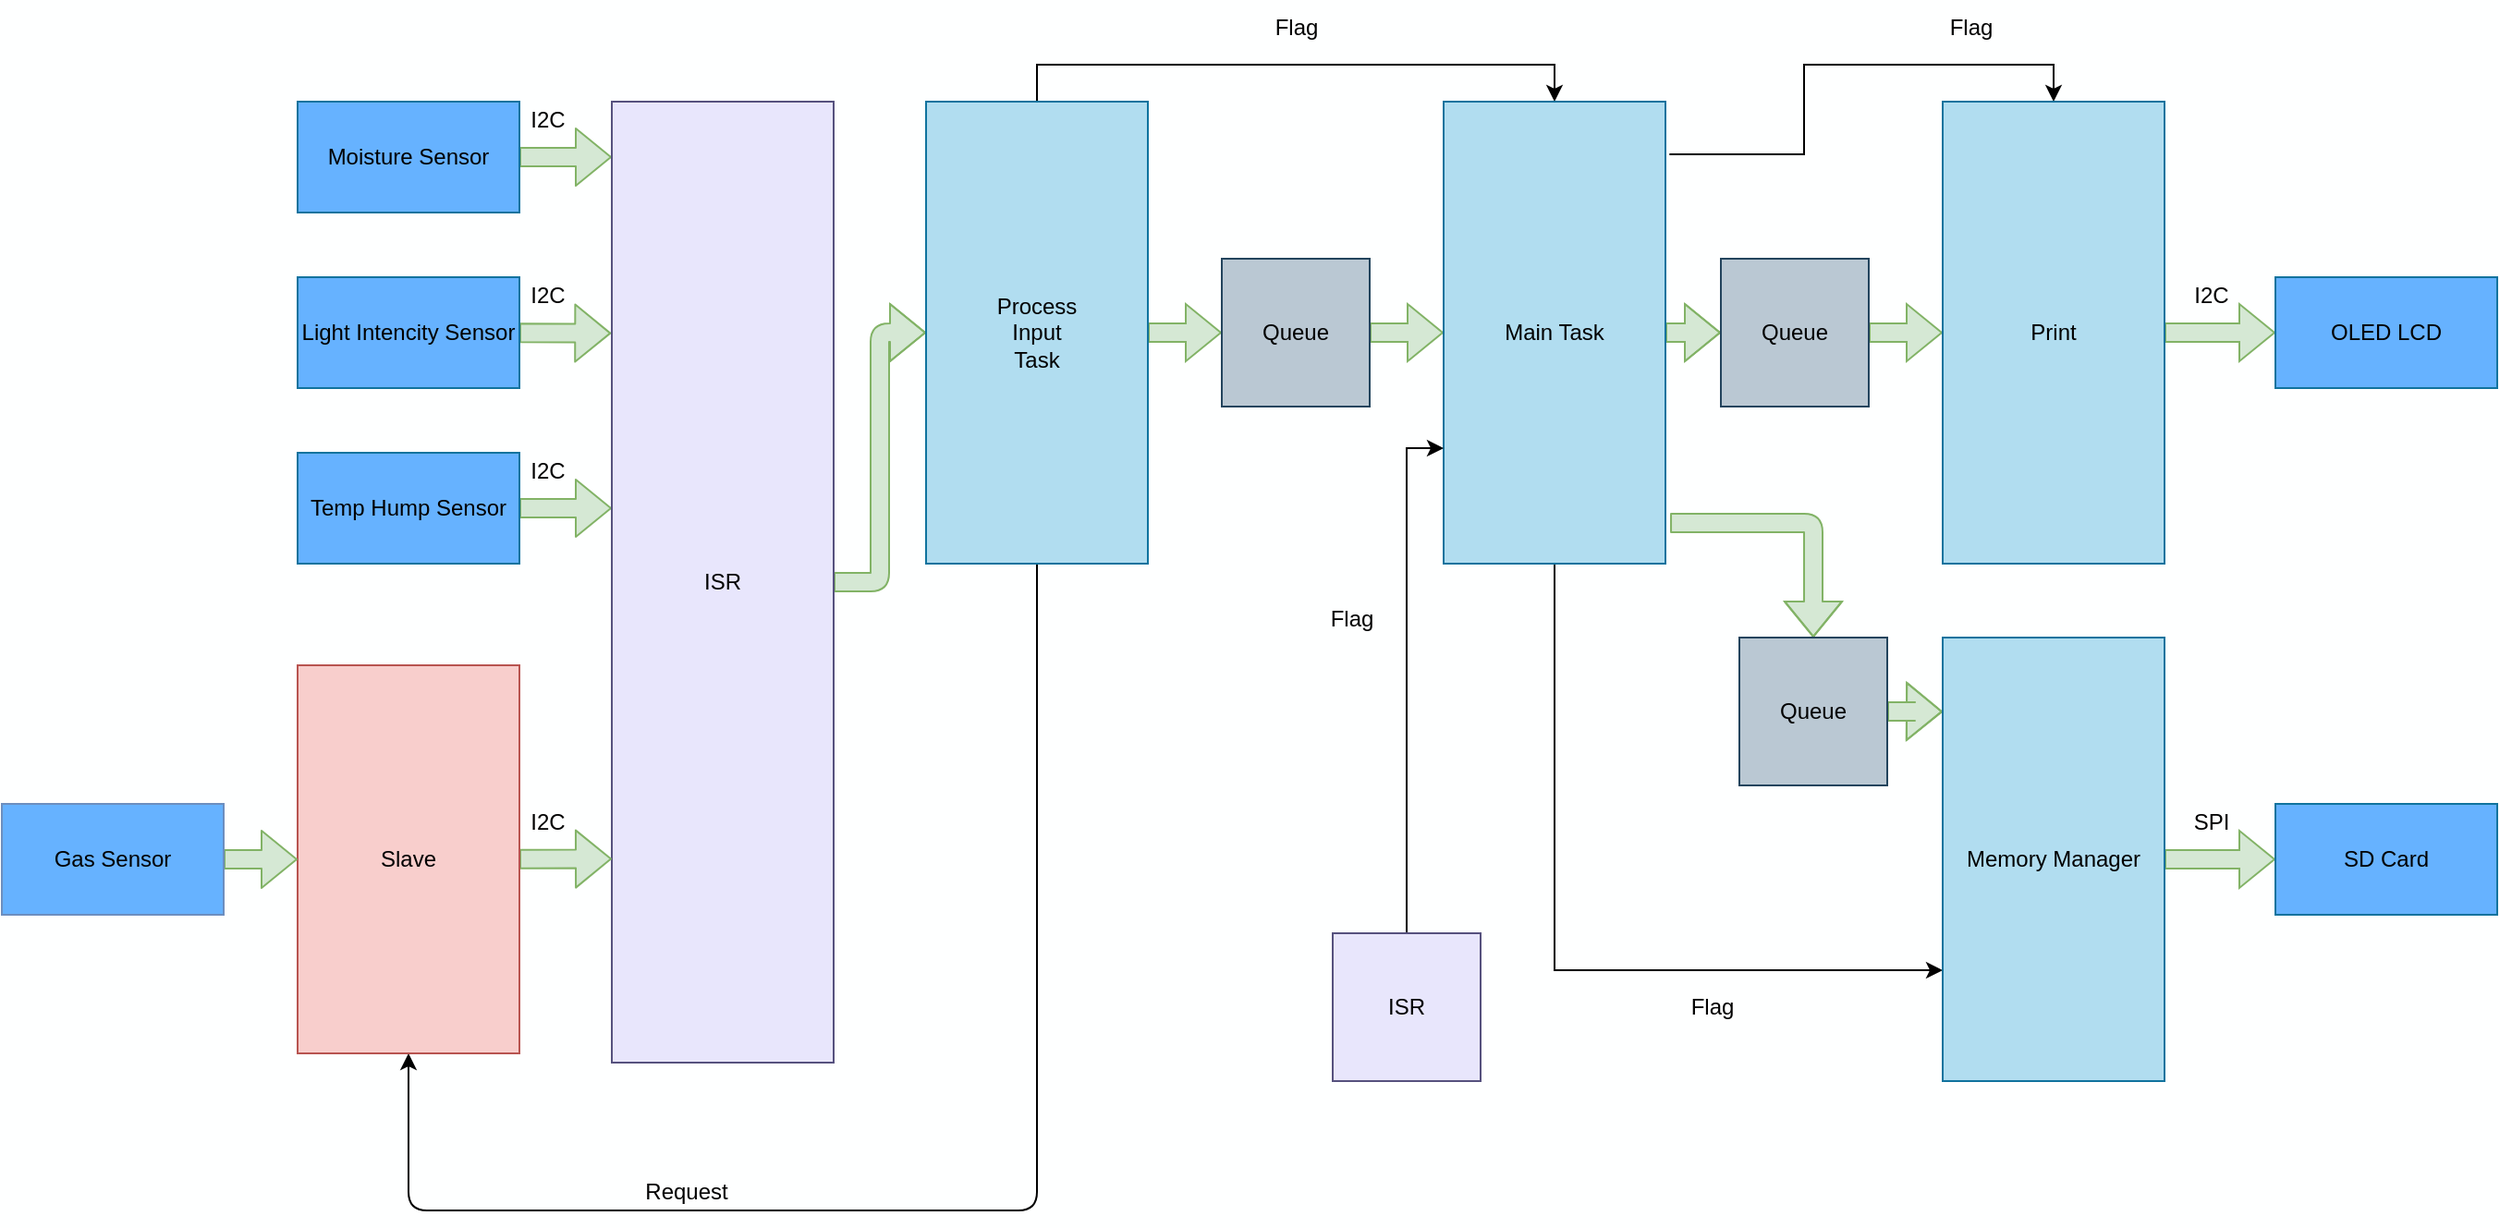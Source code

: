 <mxfile>
    <diagram id="_X475QoWH7fdx7c1G530" name="DataFlow">
        <mxGraphModel dx="872" dy="853" grid="1" gridSize="10" guides="1" tooltips="1" connect="1" arrows="1" fold="1" page="1" pageScale="1" pageWidth="850" pageHeight="1100" background="#FEFFFf" math="1" shadow="0">
            <root>
                <mxCell id="0"/>
                <mxCell id="1" parent="0"/>
                <mxCell id="4" style="edgeStyle=none;html=1;shape=flexArrow;fillColor=#d5e8d4;strokeColor=#82b366;" edge="1" parent="1" source="v1raB9KrmGb_wsNSN5XX-1">
                    <mxGeometry relative="1" as="geometry">
                        <mxPoint x="510" y="180" as="targetPoint"/>
                    </mxGeometry>
                </mxCell>
                <mxCell id="v1raB9KrmGb_wsNSN5XX-1" value="Moisture Sensor" style="rounded=0;whiteSpace=wrap;html=1;fillColor=#66B2FF;strokeColor=#10739e;" parent="1" vertex="1">
                    <mxGeometry x="340" y="150" width="120" height="60" as="geometry"/>
                </mxCell>
                <mxCell id="5" style="edgeStyle=none;html=1;entryX=-0.003;entryY=0.241;entryDx=0;entryDy=0;entryPerimeter=0;shape=flexArrow;fillColor=#d5e8d4;strokeColor=#82b366;" edge="1" parent="1" source="v1raB9KrmGb_wsNSN5XX-2" target="v1raB9KrmGb_wsNSN5XX-4">
                    <mxGeometry relative="1" as="geometry"/>
                </mxCell>
                <mxCell id="v1raB9KrmGb_wsNSN5XX-2" value="Light Intencity Sensor" style="rounded=0;whiteSpace=wrap;html=1;fillColor=#66B2FF;strokeColor=#10739e;" parent="1" vertex="1">
                    <mxGeometry x="340" y="245" width="120" height="60" as="geometry"/>
                </mxCell>
                <mxCell id="6" style="edgeStyle=none;html=1;entryX=0;entryY=0.423;entryDx=0;entryDy=0;entryPerimeter=0;shape=flexArrow;fillColor=#d5e8d4;strokeColor=#82b366;" edge="1" parent="1" source="v1raB9KrmGb_wsNSN5XX-3" target="v1raB9KrmGb_wsNSN5XX-4">
                    <mxGeometry relative="1" as="geometry"/>
                </mxCell>
                <mxCell id="v1raB9KrmGb_wsNSN5XX-3" value="Temp Hump Sensor" style="rounded=0;whiteSpace=wrap;html=1;fillColor=#66B2FF;strokeColor=#10739e;" parent="1" vertex="1">
                    <mxGeometry x="340" y="340" width="120" height="60" as="geometry"/>
                </mxCell>
                <mxCell id="21" style="edgeStyle=orthogonalEdgeStyle;shape=flexArrow;html=1;entryX=0;entryY=0.5;entryDx=0;entryDy=0;fillColor=#d5e8d4;strokeColor=#82b366;" edge="1" parent="1" source="v1raB9KrmGb_wsNSN5XX-4" target="v1raB9KrmGb_wsNSN5XX-5">
                    <mxGeometry relative="1" as="geometry"/>
                </mxCell>
                <mxCell id="v1raB9KrmGb_wsNSN5XX-4" value="ISR" style="rounded=0;whiteSpace=wrap;html=1;fillColor=#E8E6FC;strokeColor=#56517e;" parent="1" vertex="1">
                    <mxGeometry x="510" y="150" width="120" height="520" as="geometry"/>
                </mxCell>
                <mxCell id="v1raB9KrmGb_wsNSN5XX-11" style="edgeStyle=orthogonalEdgeStyle;shape=flexArrow;rounded=0;orthogonalLoop=1;jettySize=auto;html=1;entryX=0;entryY=0.5;entryDx=0;entryDy=0;fillColor=#d5e8d4;strokeColor=#82b366;" parent="1" source="v1raB9KrmGb_wsNSN5XX-5" target="v1raB9KrmGb_wsNSN5XX-10" edge="1">
                    <mxGeometry relative="1" as="geometry"/>
                </mxCell>
                <mxCell id="v1raB9KrmGb_wsNSN5XX-14" style="rounded=0;orthogonalLoop=1;jettySize=auto;html=1;entryX=0.5;entryY=0;entryDx=0;entryDy=0;exitX=0.5;exitY=0;exitDx=0;exitDy=0;edgeStyle=orthogonalEdgeStyle;" parent="1" source="v1raB9KrmGb_wsNSN5XX-5" target="v1raB9KrmGb_wsNSN5XX-12" edge="1">
                    <mxGeometry relative="1" as="geometry">
                        <mxPoint x="690" y="130" as="sourcePoint"/>
                    </mxGeometry>
                </mxCell>
                <mxCell id="10" style="edgeStyle=none;html=1;entryX=0.5;entryY=1;entryDx=0;entryDy=0;" edge="1" parent="1" source="v1raB9KrmGb_wsNSN5XX-5" target="3">
                    <mxGeometry relative="1" as="geometry">
                        <Array as="points">
                            <mxPoint x="740" y="750"/>
                            <mxPoint x="400" y="750"/>
                        </Array>
                    </mxGeometry>
                </mxCell>
                <mxCell id="v1raB9KrmGb_wsNSN5XX-5" value="Process&lt;br&gt;Input&lt;br&gt;Task" style="rounded=0;whiteSpace=wrap;html=1;fillColor=#b1ddf0;strokeColor=#10739e;" parent="1" vertex="1">
                    <mxGeometry x="680" y="150" width="120" height="250" as="geometry"/>
                </mxCell>
                <mxCell id="v1raB9KrmGb_wsNSN5XX-13" style="edgeStyle=orthogonalEdgeStyle;shape=flexArrow;rounded=0;orthogonalLoop=1;jettySize=auto;html=1;entryX=0;entryY=0.5;entryDx=0;entryDy=0;fillColor=#d5e8d4;strokeColor=#82b366;" parent="1" source="v1raB9KrmGb_wsNSN5XX-10" target="v1raB9KrmGb_wsNSN5XX-12" edge="1">
                    <mxGeometry relative="1" as="geometry"/>
                </mxCell>
                <mxCell id="v1raB9KrmGb_wsNSN5XX-10" value="Queue" style="whiteSpace=wrap;html=1;aspect=fixed;fillColor=#bac8d3;strokeColor=#23445d;" parent="1" vertex="1">
                    <mxGeometry x="840" y="235" width="80" height="80" as="geometry"/>
                </mxCell>
                <mxCell id="v1raB9KrmGb_wsNSN5XX-18" style="edgeStyle=orthogonalEdgeStyle;rounded=0;orthogonalLoop=1;jettySize=auto;html=1;entryX=0;entryY=0.5;entryDx=0;entryDy=0;shape=flexArrow;fillColor=#d5e8d4;strokeColor=#82b366;" parent="1" source="v1raB9KrmGb_wsNSN5XX-12" target="v1raB9KrmGb_wsNSN5XX-17" edge="1">
                    <mxGeometry relative="1" as="geometry"/>
                </mxCell>
                <mxCell id="v1raB9KrmGb_wsNSN5XX-23" style="edgeStyle=orthogonalEdgeStyle;rounded=0;orthogonalLoop=1;jettySize=auto;html=1;exitX=1.018;exitY=0.114;exitDx=0;exitDy=0;entryX=0.5;entryY=0;entryDx=0;entryDy=0;exitPerimeter=0;" parent="1" source="v1raB9KrmGb_wsNSN5XX-12" target="v1raB9KrmGb_wsNSN5XX-19" edge="1">
                    <mxGeometry relative="1" as="geometry"/>
                </mxCell>
                <mxCell id="btclsy9XEPftEb0hebSR-1" style="edgeStyle=orthogonalEdgeStyle;rounded=0;orthogonalLoop=1;jettySize=auto;html=1;entryX=0;entryY=0.75;entryDx=0;entryDy=0;" parent="1" source="v1raB9KrmGb_wsNSN5XX-12" target="v1raB9KrmGb_wsNSN5XX-29" edge="1">
                    <mxGeometry relative="1" as="geometry">
                        <Array as="points">
                            <mxPoint x="1020" y="620"/>
                        </Array>
                    </mxGeometry>
                </mxCell>
                <mxCell id="20" style="edgeStyle=orthogonalEdgeStyle;shape=flexArrow;html=1;entryX=0.5;entryY=0;entryDx=0;entryDy=0;exitX=1.021;exitY=0.912;exitDx=0;exitDy=0;exitPerimeter=0;fillColor=#d5e8d4;strokeColor=#82b366;" edge="1" parent="1" source="v1raB9KrmGb_wsNSN5XX-12" target="v1raB9KrmGb_wsNSN5XX-27">
                    <mxGeometry relative="1" as="geometry"/>
                </mxCell>
                <mxCell id="v1raB9KrmGb_wsNSN5XX-12" value="Main Task" style="rounded=0;whiteSpace=wrap;html=1;fillColor=#b1ddf0;strokeColor=#10739e;" parent="1" vertex="1">
                    <mxGeometry x="960" y="150" width="120" height="250" as="geometry"/>
                </mxCell>
                <mxCell id="v1raB9KrmGb_wsNSN5XX-15" value="Flag" style="text;html=1;align=center;verticalAlign=middle;resizable=0;points=[];autosize=1;strokeColor=none;fillColor=none;" parent="1" vertex="1">
                    <mxGeometry x="855" y="95" width="50" height="30" as="geometry"/>
                </mxCell>
                <mxCell id="v1raB9KrmGb_wsNSN5XX-33" style="edgeStyle=orthogonalEdgeStyle;rounded=0;orthogonalLoop=1;jettySize=auto;html=1;entryX=0;entryY=0.75;entryDx=0;entryDy=0;" parent="1" source="v1raB9KrmGb_wsNSN5XX-16" target="v1raB9KrmGb_wsNSN5XX-12" edge="1">
                    <mxGeometry relative="1" as="geometry">
                        <Array as="points">
                            <mxPoint x="940" y="480"/>
                            <mxPoint x="940" y="338"/>
                        </Array>
                    </mxGeometry>
                </mxCell>
                <mxCell id="v1raB9KrmGb_wsNSN5XX-16" value="ISR" style="whiteSpace=wrap;html=1;aspect=fixed;fillColor=#E8E6FC;strokeColor=#56517e;" parent="1" vertex="1">
                    <mxGeometry x="900" y="600" width="80" height="80" as="geometry"/>
                </mxCell>
                <mxCell id="v1raB9KrmGb_wsNSN5XX-20" style="edgeStyle=orthogonalEdgeStyle;shape=flexArrow;rounded=0;orthogonalLoop=1;jettySize=auto;html=1;entryX=0;entryY=0.5;entryDx=0;entryDy=0;fillColor=#d5e8d4;strokeColor=#82b366;" parent="1" source="v1raB9KrmGb_wsNSN5XX-17" target="v1raB9KrmGb_wsNSN5XX-19" edge="1">
                    <mxGeometry relative="1" as="geometry"/>
                </mxCell>
                <mxCell id="v1raB9KrmGb_wsNSN5XX-17" value="Queue" style="whiteSpace=wrap;html=1;aspect=fixed;fillColor=#bac8d3;strokeColor=#23445d;" parent="1" vertex="1">
                    <mxGeometry x="1110" y="235" width="80" height="80" as="geometry"/>
                </mxCell>
                <mxCell id="v1raB9KrmGb_wsNSN5XX-22" style="edgeStyle=orthogonalEdgeStyle;shape=flexArrow;rounded=0;orthogonalLoop=1;jettySize=auto;html=1;entryX=0;entryY=0.5;entryDx=0;entryDy=0;fillColor=#d5e8d4;strokeColor=#82b366;" parent="1" source="v1raB9KrmGb_wsNSN5XX-19" target="v1raB9KrmGb_wsNSN5XX-21" edge="1">
                    <mxGeometry relative="1" as="geometry"/>
                </mxCell>
                <mxCell id="v1raB9KrmGb_wsNSN5XX-19" value="Print" style="rounded=0;whiteSpace=wrap;html=1;fillColor=#b1ddf0;strokeColor=#10739e;" parent="1" vertex="1">
                    <mxGeometry x="1230" y="150" width="120" height="250" as="geometry"/>
                </mxCell>
                <mxCell id="v1raB9KrmGb_wsNSN5XX-21" value="OLED LCD" style="rounded=0;whiteSpace=wrap;html=1;fillColor=#66B2FF;strokeColor=#10739e;" parent="1" vertex="1">
                    <mxGeometry x="1410" y="245" width="120" height="60" as="geometry"/>
                </mxCell>
                <mxCell id="v1raB9KrmGb_wsNSN5XX-24" value="Flag" style="text;html=1;align=center;verticalAlign=middle;resizable=0;points=[];autosize=1;strokeColor=none;fillColor=none;" parent="1" vertex="1">
                    <mxGeometry x="1220" y="95" width="50" height="30" as="geometry"/>
                </mxCell>
                <mxCell id="19" style="edgeStyle=orthogonalEdgeStyle;html=1;entryX=0;entryY=0.167;entryDx=0;entryDy=0;entryPerimeter=0;shape=flexArrow;fillColor=#d5e8d4;strokeColor=#82b366;" edge="1" parent="1" source="v1raB9KrmGb_wsNSN5XX-27" target="v1raB9KrmGb_wsNSN5XX-29">
                    <mxGeometry relative="1" as="geometry"/>
                </mxCell>
                <mxCell id="v1raB9KrmGb_wsNSN5XX-27" value="Queue" style="whiteSpace=wrap;html=1;aspect=fixed;fillColor=#bac8d3;strokeColor=#23445d;" parent="1" vertex="1">
                    <mxGeometry x="1120" y="440" width="80" height="80" as="geometry"/>
                </mxCell>
                <mxCell id="v1raB9KrmGb_wsNSN5XX-36" style="edgeStyle=orthogonalEdgeStyle;rounded=0;orthogonalLoop=1;jettySize=auto;html=1;entryX=0;entryY=0.5;entryDx=0;entryDy=0;shape=flexArrow;fillColor=#d5e8d4;strokeColor=#82b366;" parent="1" source="v1raB9KrmGb_wsNSN5XX-29" target="v1raB9KrmGb_wsNSN5XX-35" edge="1">
                    <mxGeometry relative="1" as="geometry"/>
                </mxCell>
                <mxCell id="v1raB9KrmGb_wsNSN5XX-29" value="Memory Manager" style="rounded=0;whiteSpace=wrap;html=1;fillColor=#b1ddf0;strokeColor=#10739e;" parent="1" vertex="1">
                    <mxGeometry x="1230" y="440" width="120" height="240" as="geometry"/>
                </mxCell>
                <mxCell id="v1raB9KrmGb_wsNSN5XX-32" value="Flag" style="text;html=1;align=center;verticalAlign=middle;resizable=0;points=[];autosize=1;strokeColor=none;fillColor=none;" parent="1" vertex="1">
                    <mxGeometry x="1080" y="625" width="50" height="30" as="geometry"/>
                </mxCell>
                <mxCell id="v1raB9KrmGb_wsNSN5XX-34" value="Flag" style="text;html=1;align=center;verticalAlign=middle;resizable=0;points=[];autosize=1;strokeColor=none;fillColor=none;" parent="1" vertex="1">
                    <mxGeometry x="885" y="415" width="50" height="30" as="geometry"/>
                </mxCell>
                <mxCell id="v1raB9KrmGb_wsNSN5XX-35" value="SD Card" style="rounded=0;whiteSpace=wrap;html=1;fillColor=#66B2FF;strokeColor=#10739e;" parent="1" vertex="1">
                    <mxGeometry x="1410" y="530" width="120" height="60" as="geometry"/>
                </mxCell>
                <mxCell id="7" style="edgeStyle=none;html=1;entryX=0;entryY=0.788;entryDx=0;entryDy=0;entryPerimeter=0;shape=flexArrow;fillColor=#d5e8d4;strokeColor=#82b366;" edge="1" parent="1" source="3" target="v1raB9KrmGb_wsNSN5XX-4">
                    <mxGeometry relative="1" as="geometry"/>
                </mxCell>
                <mxCell id="3" value="Slave" style="rounded=0;whiteSpace=wrap;html=1;fillColor=#f8cecc;strokeColor=#b85450;" vertex="1" parent="1">
                    <mxGeometry x="340" y="455" width="120" height="210" as="geometry"/>
                </mxCell>
                <mxCell id="9" style="edgeStyle=none;shape=flexArrow;html=1;entryX=0;entryY=0.5;entryDx=0;entryDy=0;fillColor=#d5e8d4;strokeColor=#82b366;" edge="1" parent="1" source="8" target="3">
                    <mxGeometry relative="1" as="geometry"/>
                </mxCell>
                <mxCell id="8" value="Gas Sensor" style="rounded=0;whiteSpace=wrap;html=1;fillColor=#66B2FF;strokeColor=#6c8ebf;" vertex="1" parent="1">
                    <mxGeometry x="180" y="530" width="120" height="60" as="geometry"/>
                </mxCell>
                <mxCell id="11" value="Request" style="text;html=1;align=center;verticalAlign=middle;resizable=0;points=[];autosize=1;strokeColor=none;fillColor=none;" vertex="1" parent="1">
                    <mxGeometry x="520" y="730" width="60" height="20" as="geometry"/>
                </mxCell>
                <mxCell id="12" value="I2C" style="text;html=1;align=center;verticalAlign=middle;resizable=0;points=[];autosize=1;strokeColor=none;fillColor=none;" vertex="1" parent="1">
                    <mxGeometry x="460" y="150" width="30" height="20" as="geometry"/>
                </mxCell>
                <mxCell id="13" value="I2C" style="text;html=1;align=center;verticalAlign=middle;resizable=0;points=[];autosize=1;strokeColor=none;fillColor=none;" vertex="1" parent="1">
                    <mxGeometry x="460" y="245" width="30" height="20" as="geometry"/>
                </mxCell>
                <mxCell id="14" value="I2C" style="text;html=1;align=center;verticalAlign=middle;resizable=0;points=[];autosize=1;strokeColor=none;fillColor=none;" vertex="1" parent="1">
                    <mxGeometry x="460" y="340" width="30" height="20" as="geometry"/>
                </mxCell>
                <mxCell id="15" value="I2C" style="text;html=1;align=center;verticalAlign=middle;resizable=0;points=[];autosize=1;strokeColor=none;fillColor=none;" vertex="1" parent="1">
                    <mxGeometry x="460" y="530" width="30" height="20" as="geometry"/>
                </mxCell>
                <mxCell id="16" value="I2C" style="text;html=1;align=center;verticalAlign=middle;resizable=0;points=[];autosize=1;strokeColor=none;fillColor=none;" vertex="1" parent="1">
                    <mxGeometry x="1360" y="245" width="30" height="20" as="geometry"/>
                </mxCell>
                <mxCell id="17" value="SPI" style="text;html=1;align=center;verticalAlign=middle;resizable=0;points=[];autosize=1;strokeColor=none;fillColor=none;" vertex="1" parent="1">
                    <mxGeometry x="1360" y="530" width="30" height="20" as="geometry"/>
                </mxCell>
            </root>
        </mxGraphModel>
    </diagram>
    <diagram id="zZgR55YrFM-X1n1qM4Vr" name="HighLevel">
        <mxGraphModel dx="741" dy="725" grid="1" gridSize="10" guides="1" tooltips="1" connect="1" arrows="1" fold="1" page="1" pageScale="1" pageWidth="850" pageHeight="1100" math="0" shadow="0">
            <root>
                <mxCell id="Kr6o0Fue2KWNoSy5yeJq-0"/>
                <mxCell id="Kr6o0Fue2KWNoSy5yeJq-1" parent="Kr6o0Fue2KWNoSy5yeJq-0"/>
                <mxCell id="Kr6o0Fue2KWNoSy5yeJq-2" value="" style="ellipse;whiteSpace=wrap;html=1;aspect=fixed;fillColor=#1ba1e2;fontColor=#ffffff;strokeColor=#006EAF;" vertex="1" parent="Kr6o0Fue2KWNoSy5yeJq-1">
                    <mxGeometry x="200" y="120" width="470" height="470" as="geometry"/>
                </mxCell>
                <mxCell id="Kr6o0Fue2KWNoSy5yeJq-7" style="html=1;entryX=0;entryY=0.5;entryDx=0;entryDy=0;exitX=1;exitY=0.5;exitDx=0;exitDy=0;" edge="1" parent="Kr6o0Fue2KWNoSy5yeJq-1" source="Kr6o0Fue2KWNoSy5yeJq-3" target="Kr6o0Fue2KWNoSy5yeJq-5">
                    <mxGeometry relative="1" as="geometry"/>
                </mxCell>
                <mxCell id="Kr6o0Fue2KWNoSy5yeJq-8" style="html=1;entryX=0;entryY=0.5;entryDx=0;entryDy=0;exitX=1;exitY=0.5;exitDx=0;exitDy=0;" edge="1" parent="Kr6o0Fue2KWNoSy5yeJq-1" source="Kr6o0Fue2KWNoSy5yeJq-3" target="Kr6o0Fue2KWNoSy5yeJq-6">
                    <mxGeometry relative="1" as="geometry"/>
                </mxCell>
                <mxCell id="Kr6o0Fue2KWNoSy5yeJq-3" value="Application" style="rounded=0;whiteSpace=wrap;html=1;" vertex="1" parent="Kr6o0Fue2KWNoSy5yeJq-1">
                    <mxGeometry x="370" y="320" width="102.5" height="50" as="geometry"/>
                </mxCell>
                <mxCell id="Kr6o0Fue2KWNoSy5yeJq-20" style="edgeStyle=none;html=1;entryX=0;entryY=0.5;entryDx=0;entryDy=0;" edge="1" parent="Kr6o0Fue2KWNoSy5yeJq-1" source="Kr6o0Fue2KWNoSy5yeJq-5" target="Kr6o0Fue2KWNoSy5yeJq-17">
                    <mxGeometry relative="1" as="geometry"/>
                </mxCell>
                <mxCell id="Kr6o0Fue2KWNoSy5yeJq-5" value="PrintOLED" style="rounded=0;whiteSpace=wrap;html=1;" vertex="1" parent="Kr6o0Fue2KWNoSy5yeJq-1">
                    <mxGeometry x="500" y="230" width="102.5" height="50" as="geometry"/>
                </mxCell>
                <mxCell id="Kr6o0Fue2KWNoSy5yeJq-19" style="edgeStyle=none;html=1;entryX=0;entryY=0.5;entryDx=0;entryDy=0;" edge="1" parent="Kr6o0Fue2KWNoSy5yeJq-1" source="Kr6o0Fue2KWNoSy5yeJq-6" target="Kr6o0Fue2KWNoSy5yeJq-18">
                    <mxGeometry relative="1" as="geometry"/>
                </mxCell>
                <mxCell id="Kr6o0Fue2KWNoSy5yeJq-6" value="MemMgr" style="rounded=0;whiteSpace=wrap;html=1;" vertex="1" parent="Kr6o0Fue2KWNoSy5yeJq-1">
                    <mxGeometry x="500" y="430" width="102.5" height="50" as="geometry"/>
                </mxCell>
                <mxCell id="Kr6o0Fue2KWNoSy5yeJq-11" style="edgeStyle=none;html=1;entryX=0;entryY=0.5;entryDx=0;entryDy=0;" edge="1" parent="Kr6o0Fue2KWNoSy5yeJq-1" source="Kr6o0Fue2KWNoSy5yeJq-10" target="Kr6o0Fue2KWNoSy5yeJq-3">
                    <mxGeometry relative="1" as="geometry"/>
                </mxCell>
                <mxCell id="Kr6o0Fue2KWNoSy5yeJq-10" value="Process Input" style="rounded=0;whiteSpace=wrap;html=1;" vertex="1" parent="Kr6o0Fue2KWNoSy5yeJq-1">
                    <mxGeometry x="230" y="320" width="102.5" height="50" as="geometry"/>
                </mxCell>
                <mxCell id="Kr6o0Fue2KWNoSy5yeJq-23" style="edgeStyle=none;html=1;entryX=0;entryY=0.25;entryDx=0;entryDy=0;" edge="1" parent="Kr6o0Fue2KWNoSy5yeJq-1" source="Kr6o0Fue2KWNoSy5yeJq-13" target="Kr6o0Fue2KWNoSy5yeJq-10">
                    <mxGeometry relative="1" as="geometry"/>
                </mxCell>
                <mxCell id="Kr6o0Fue2KWNoSy5yeJq-13" value="Moisture Sensor" style="rounded=0;whiteSpace=wrap;html=1;fillColor=#d5e8d4;strokeColor=#82b366;" vertex="1" parent="Kr6o0Fue2KWNoSy5yeJq-1">
                    <mxGeometry x="70" y="210" width="102.5" height="50" as="geometry"/>
                </mxCell>
                <mxCell id="Kr6o0Fue2KWNoSy5yeJq-24" style="edgeStyle=none;html=1;entryX=0;entryY=0.413;entryDx=0;entryDy=0;entryPerimeter=0;" edge="1" parent="Kr6o0Fue2KWNoSy5yeJq-1" source="Kr6o0Fue2KWNoSy5yeJq-14" target="Kr6o0Fue2KWNoSy5yeJq-10">
                    <mxGeometry relative="1" as="geometry"/>
                </mxCell>
                <mxCell id="Kr6o0Fue2KWNoSy5yeJq-14" value="Light Intencity Sensor" style="rounded=0;whiteSpace=wrap;html=1;fillColor=#d5e8d4;strokeColor=#82b366;" vertex="1" parent="Kr6o0Fue2KWNoSy5yeJq-1">
                    <mxGeometry x="40" y="280" width="102.5" height="50" as="geometry"/>
                </mxCell>
                <mxCell id="Kr6o0Fue2KWNoSy5yeJq-25" style="edgeStyle=none;html=1;entryX=-0.003;entryY=0.633;entryDx=0;entryDy=0;entryPerimeter=0;" edge="1" parent="Kr6o0Fue2KWNoSy5yeJq-1" source="Kr6o0Fue2KWNoSy5yeJq-15" target="Kr6o0Fue2KWNoSy5yeJq-10">
                    <mxGeometry relative="1" as="geometry"/>
                </mxCell>
                <mxCell id="Kr6o0Fue2KWNoSy5yeJq-15" value="Temp. Humidity Sensor" style="rounded=0;whiteSpace=wrap;html=1;fillColor=#d5e8d4;strokeColor=#82b366;" vertex="1" parent="Kr6o0Fue2KWNoSy5yeJq-1">
                    <mxGeometry x="40" y="350" width="102.5" height="50" as="geometry"/>
                </mxCell>
                <mxCell id="Kr6o0Fue2KWNoSy5yeJq-26" style="edgeStyle=none;html=1;entryX=0;entryY=0.75;entryDx=0;entryDy=0;" edge="1" parent="Kr6o0Fue2KWNoSy5yeJq-1" source="Kr6o0Fue2KWNoSy5yeJq-16" target="Kr6o0Fue2KWNoSy5yeJq-10">
                    <mxGeometry relative="1" as="geometry">
                        <mxPoint x="230" y="340" as="targetPoint"/>
                    </mxGeometry>
                </mxCell>
                <mxCell id="Kr6o0Fue2KWNoSy5yeJq-16" value="Gas Sensor" style="rounded=0;whiteSpace=wrap;html=1;fillColor=#d5e8d4;strokeColor=#82b366;" vertex="1" parent="Kr6o0Fue2KWNoSy5yeJq-1">
                    <mxGeometry x="70" y="420" width="102.5" height="50" as="geometry"/>
                </mxCell>
                <mxCell id="Kr6o0Fue2KWNoSy5yeJq-17" value="OLED LCD" style="rounded=0;whiteSpace=wrap;html=1;fillColor=#d5e8d4;strokeColor=#82b366;" vertex="1" parent="Kr6o0Fue2KWNoSy5yeJq-1">
                    <mxGeometry x="690" y="230" width="102.5" height="50" as="geometry"/>
                </mxCell>
                <mxCell id="Kr6o0Fue2KWNoSy5yeJq-18" value="SD Card" style="rounded=0;whiteSpace=wrap;html=1;fillColor=#d5e8d4;strokeColor=#82b366;" vertex="1" parent="Kr6o0Fue2KWNoSy5yeJq-1">
                    <mxGeometry x="690" y="430" width="102.5" height="50" as="geometry"/>
                </mxCell>
                <mxCell id="Kr6o0Fue2KWNoSy5yeJq-21" value="Write Data" style="text;html=1;align=center;verticalAlign=middle;resizable=0;points=[];autosize=1;strokeColor=none;fillColor=none;" vertex="1" parent="Kr6o0Fue2KWNoSy5yeJq-1">
                    <mxGeometry x="610" y="430" width="70" height="20" as="geometry"/>
                </mxCell>
                <mxCell id="Kr6o0Fue2KWNoSy5yeJq-22" value="Print LCD" style="text;html=1;align=center;verticalAlign=middle;resizable=0;points=[];autosize=1;strokeColor=none;fillColor=none;" vertex="1" parent="Kr6o0Fue2KWNoSy5yeJq-1">
                    <mxGeometry x="605" y="230" width="70" height="20" as="geometry"/>
                </mxCell>
            </root>
        </mxGraphModel>
    </diagram>
</mxfile>
